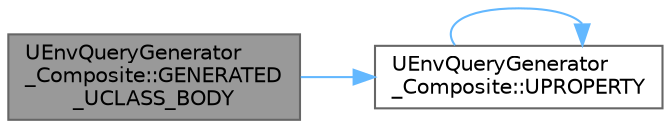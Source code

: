 digraph "UEnvQueryGenerator_Composite::GENERATED_UCLASS_BODY"
{
 // INTERACTIVE_SVG=YES
 // LATEX_PDF_SIZE
  bgcolor="transparent";
  edge [fontname=Helvetica,fontsize=10,labelfontname=Helvetica,labelfontsize=10];
  node [fontname=Helvetica,fontsize=10,shape=box,height=0.2,width=0.4];
  rankdir="LR";
  Node1 [id="Node000001",label="UEnvQueryGenerator\l_Composite::GENERATED\l_UCLASS_BODY",height=0.2,width=0.4,color="gray40", fillcolor="grey60", style="filled", fontcolor="black",tooltip=" "];
  Node1 -> Node2 [id="edge1_Node000001_Node000002",color="steelblue1",style="solid",tooltip=" "];
  Node2 [id="Node000002",label="UEnvQueryGenerator\l_Composite::UPROPERTY",height=0.2,width=0.4,color="grey40", fillcolor="white", style="filled",URL="$d2/d8b/classUEnvQueryGenerator__Composite.html#ade31c2dc26fc6830e56a20b93a906707",tooltip="allow generators with different item types, use at own risk!"];
  Node2 -> Node2 [id="edge2_Node000002_Node000002",color="steelblue1",style="solid",tooltip=" "];
}

